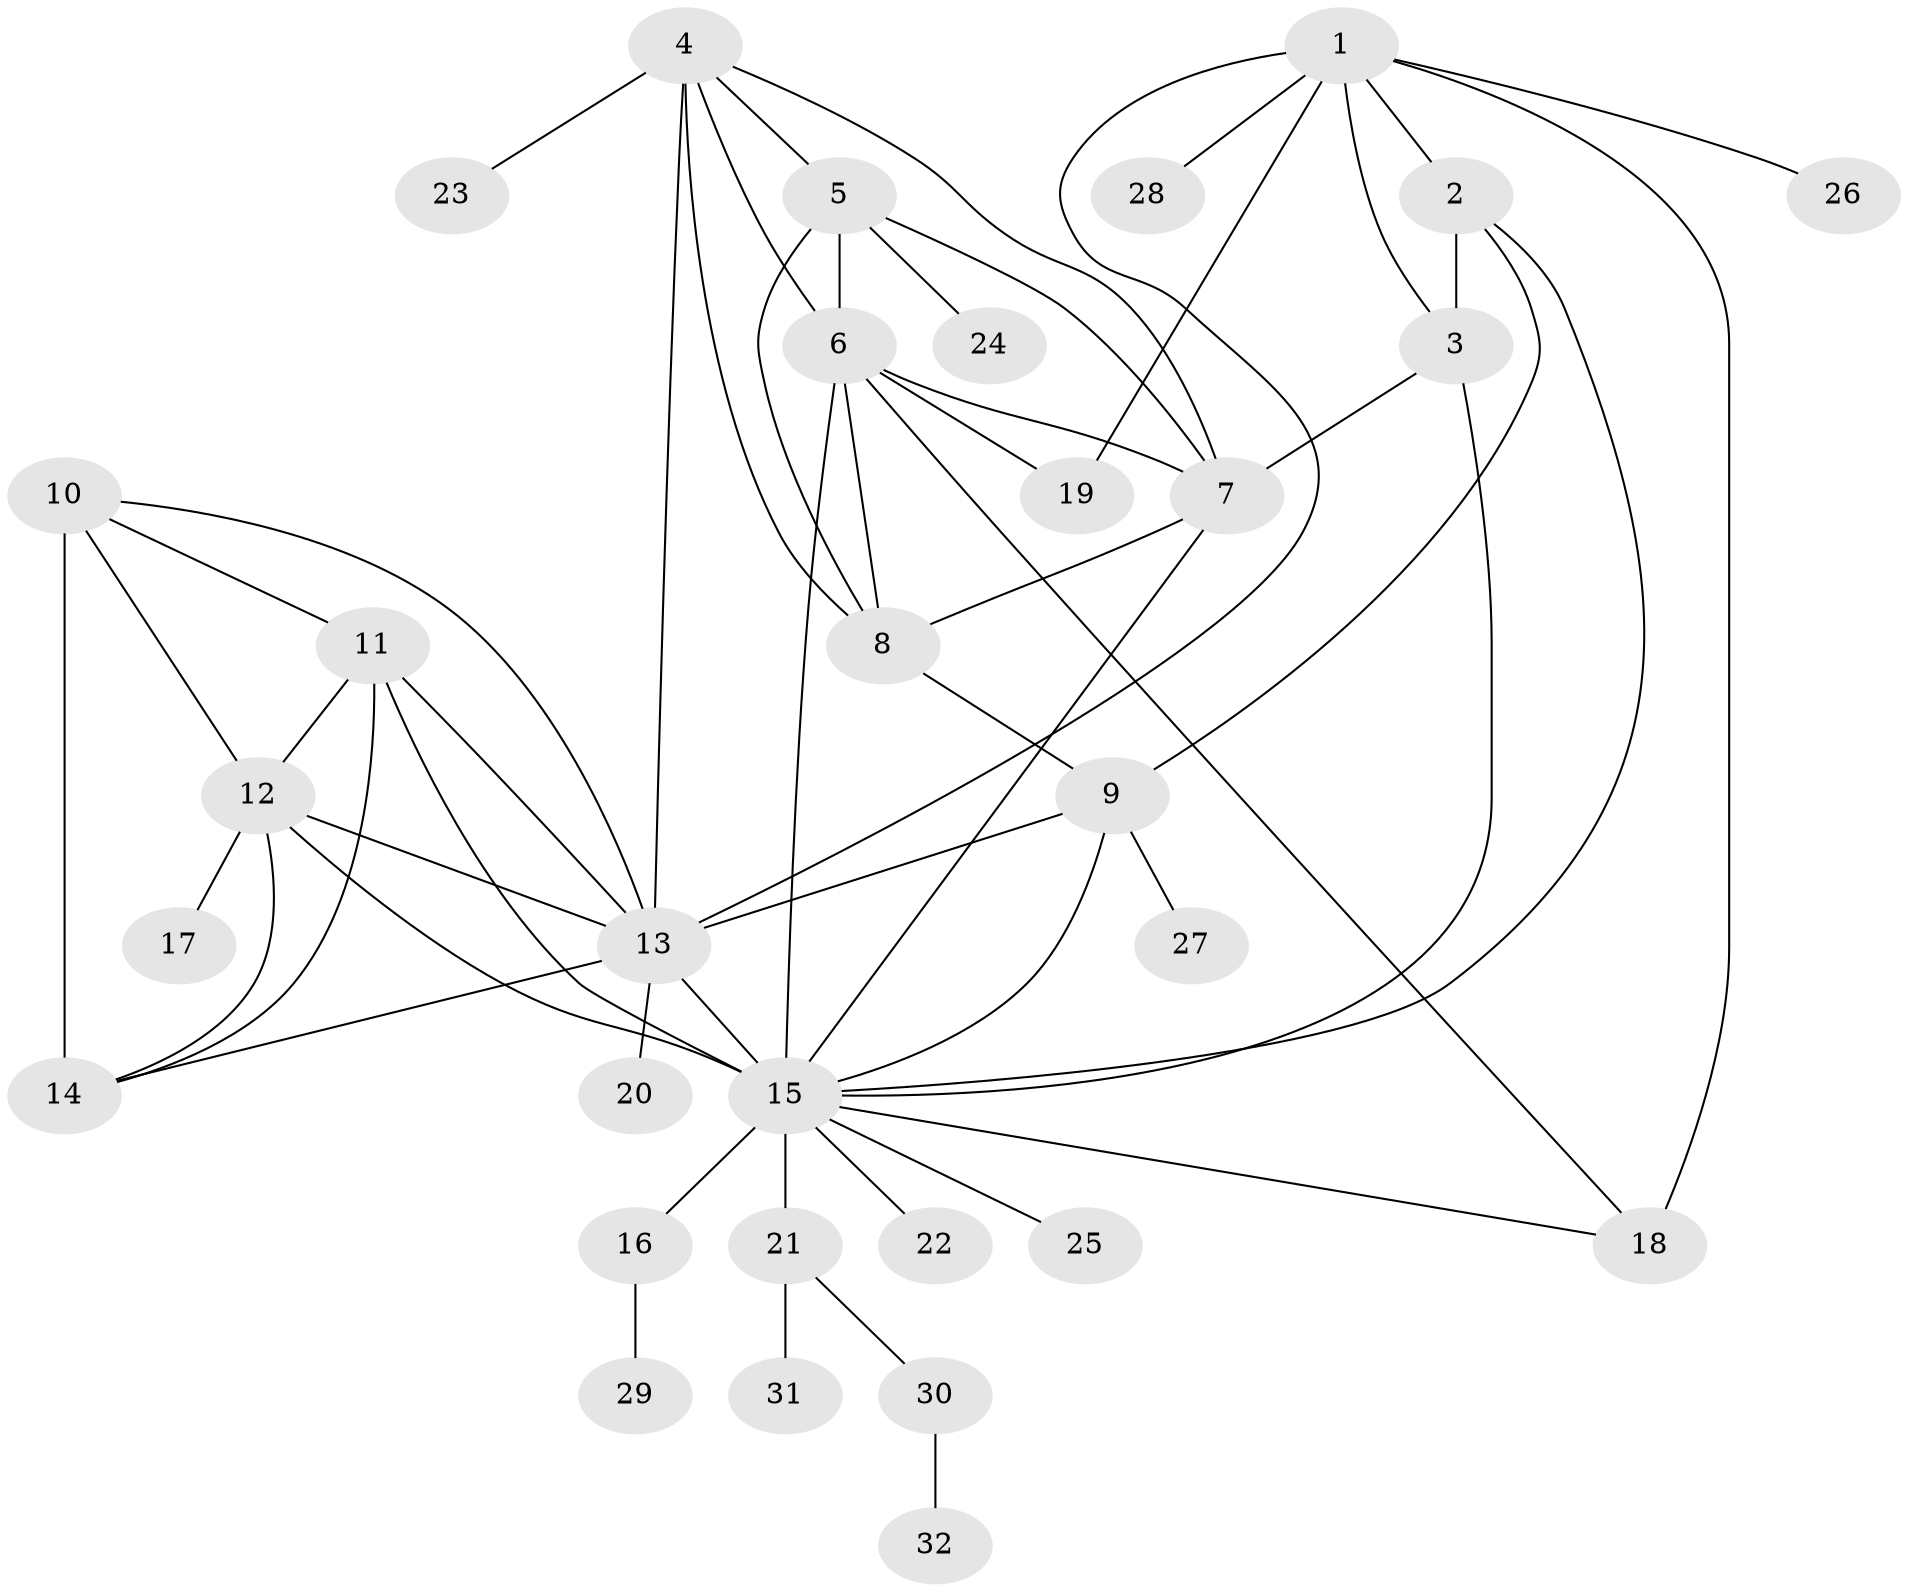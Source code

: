 // original degree distribution, {6: 0.04716981132075472, 8: 0.03773584905660377, 5: 0.03773584905660377, 11: 0.018867924528301886, 9: 0.04716981132075472, 7: 0.03773584905660377, 4: 0.009433962264150943, 15: 0.009433962264150943, 2: 0.1509433962264151, 1: 0.5471698113207547, 3: 0.05660377358490566}
// Generated by graph-tools (version 1.1) at 2025/52/03/04/25 22:52:45]
// undirected, 32 vertices, 57 edges
graph export_dot {
  node [color=gray90,style=filled];
  1;
  2;
  3;
  4;
  5;
  6;
  7;
  8;
  9;
  10;
  11;
  12;
  13;
  14;
  15;
  16;
  17;
  18;
  19;
  20;
  21;
  22;
  23;
  24;
  25;
  26;
  27;
  28;
  29;
  30;
  31;
  32;
  1 -- 2 [weight=3.0];
  1 -- 3 [weight=3.0];
  1 -- 13 [weight=1.0];
  1 -- 18 [weight=1.0];
  1 -- 19 [weight=4.0];
  1 -- 26 [weight=1.0];
  1 -- 28 [weight=2.0];
  2 -- 3 [weight=1.0];
  2 -- 9 [weight=1.0];
  2 -- 15 [weight=1.0];
  3 -- 7 [weight=1.0];
  3 -- 15 [weight=1.0];
  4 -- 5 [weight=1.0];
  4 -- 6 [weight=1.0];
  4 -- 7 [weight=1.0];
  4 -- 8 [weight=1.0];
  4 -- 13 [weight=1.0];
  4 -- 23 [weight=1.0];
  5 -- 6 [weight=1.0];
  5 -- 7 [weight=1.0];
  5 -- 8 [weight=1.0];
  5 -- 24 [weight=1.0];
  6 -- 7 [weight=1.0];
  6 -- 8 [weight=1.0];
  6 -- 15 [weight=1.0];
  6 -- 18 [weight=1.0];
  6 -- 19 [weight=1.0];
  7 -- 8 [weight=1.0];
  7 -- 15 [weight=1.0];
  8 -- 9 [weight=1.0];
  9 -- 13 [weight=3.0];
  9 -- 15 [weight=1.0];
  9 -- 27 [weight=1.0];
  10 -- 11 [weight=1.0];
  10 -- 12 [weight=1.0];
  10 -- 13 [weight=1.0];
  10 -- 14 [weight=5.0];
  11 -- 12 [weight=1.0];
  11 -- 13 [weight=1.0];
  11 -- 14 [weight=1.0];
  11 -- 15 [weight=1.0];
  12 -- 13 [weight=1.0];
  12 -- 14 [weight=1.0];
  12 -- 15 [weight=1.0];
  12 -- 17 [weight=1.0];
  13 -- 14 [weight=2.0];
  13 -- 15 [weight=3.0];
  13 -- 20 [weight=1.0];
  15 -- 16 [weight=4.0];
  15 -- 18 [weight=1.0];
  15 -- 21 [weight=3.0];
  15 -- 22 [weight=1.0];
  15 -- 25 [weight=4.0];
  16 -- 29 [weight=1.0];
  21 -- 30 [weight=1.0];
  21 -- 31 [weight=1.0];
  30 -- 32 [weight=1.0];
}
